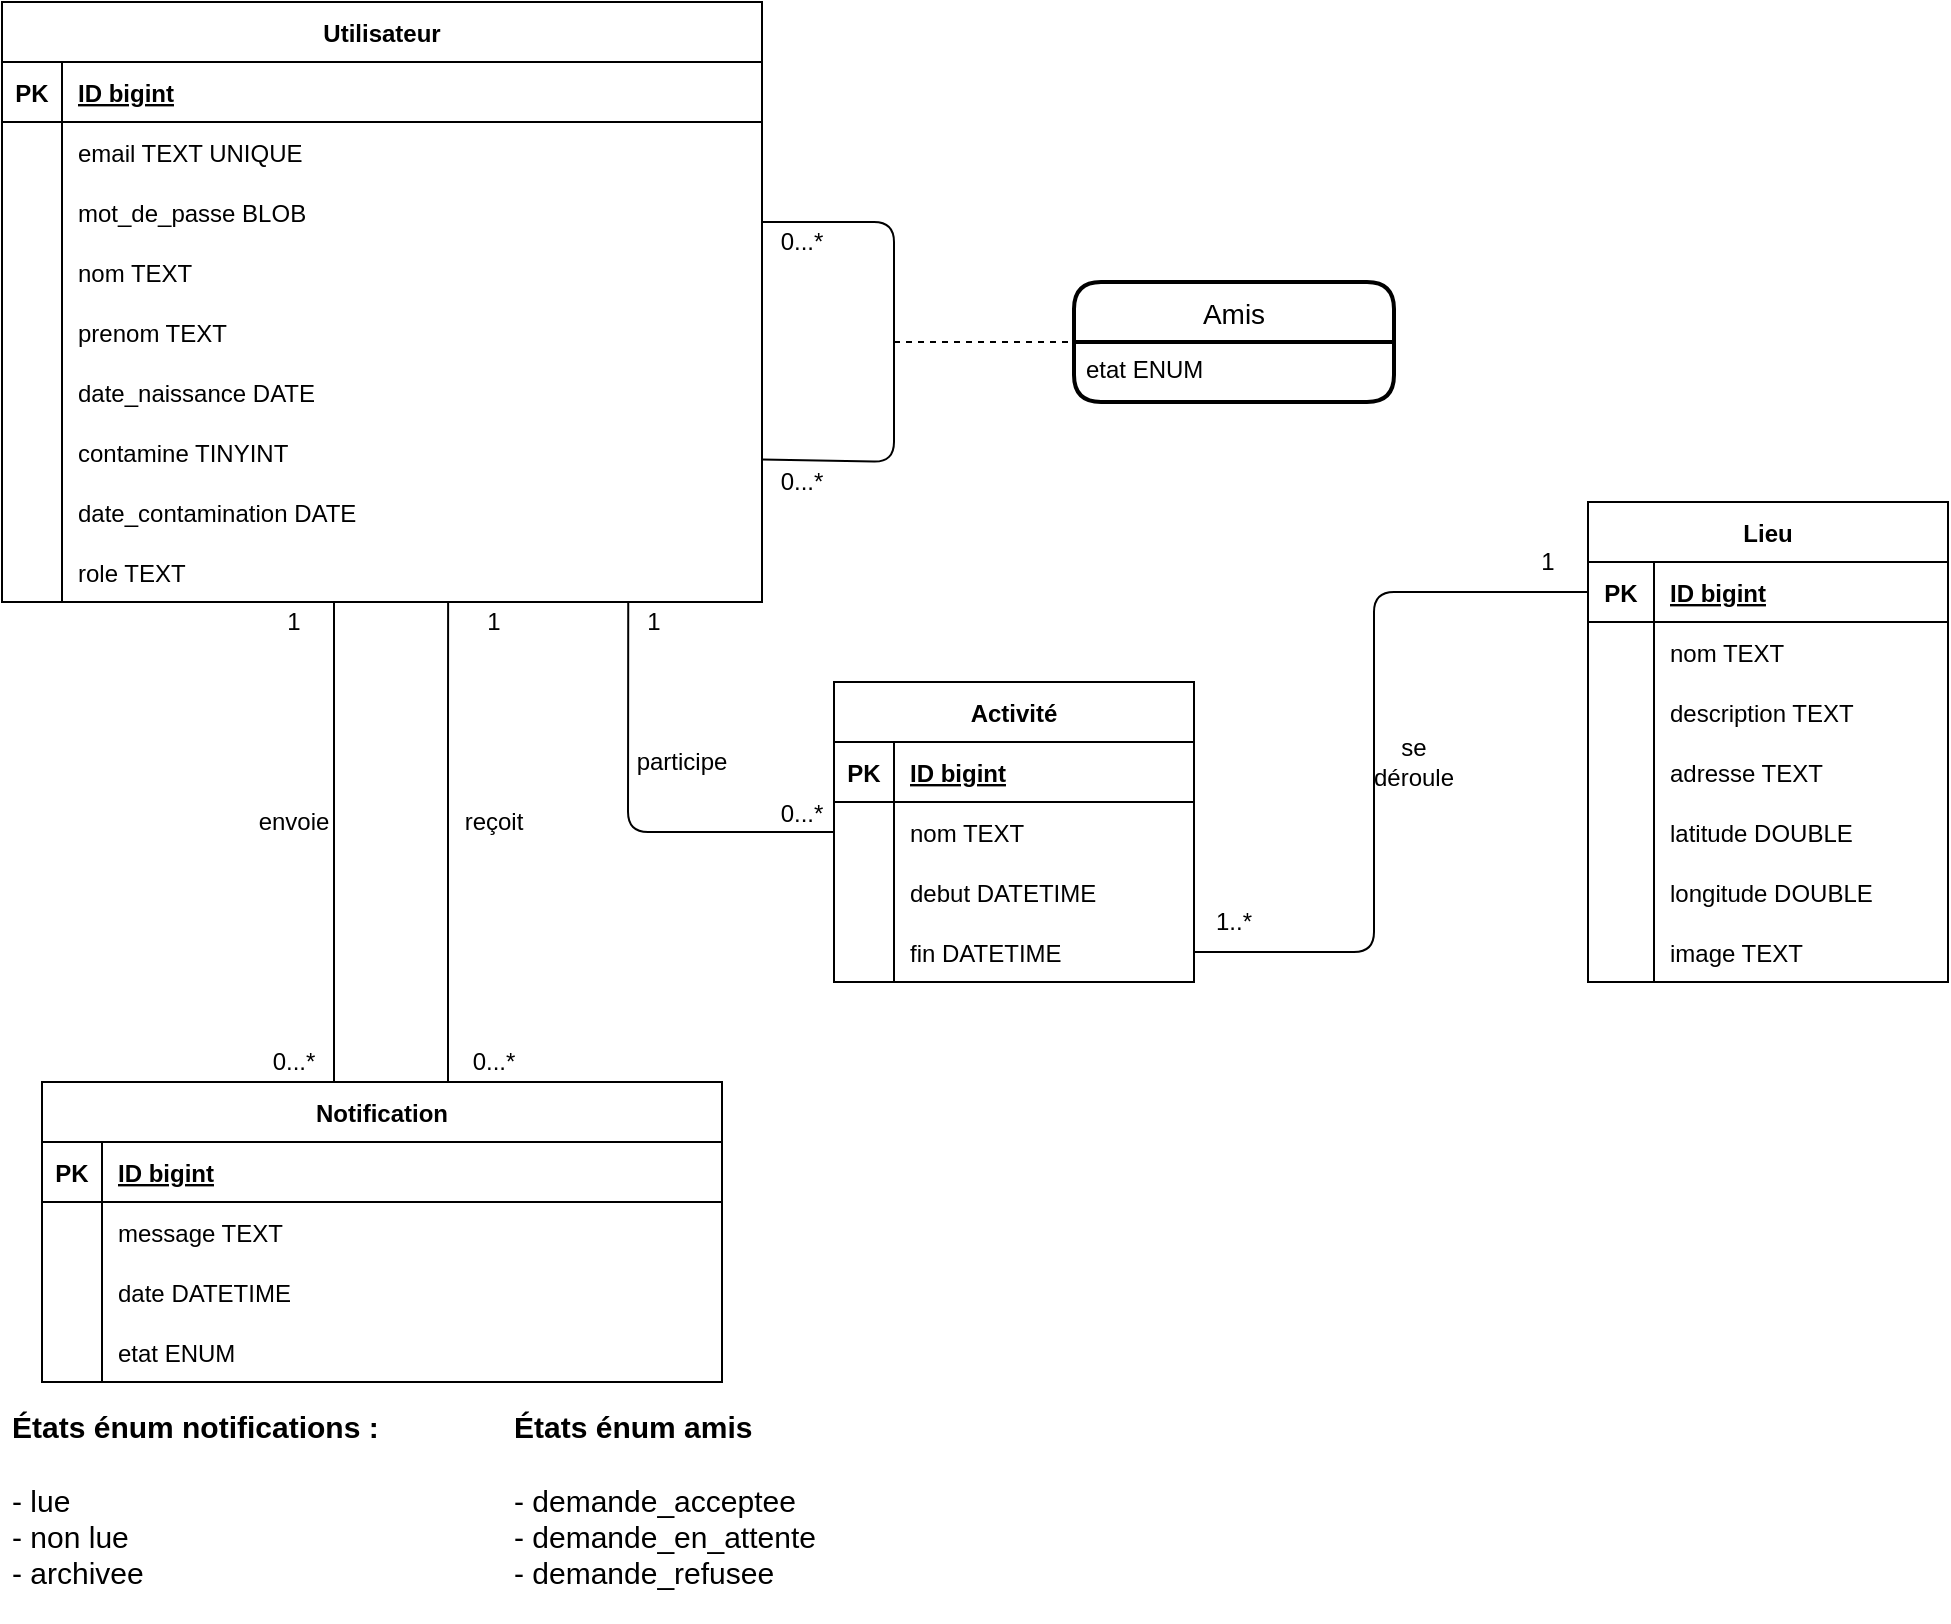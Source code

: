 <mxfile version="14.1.1" type="device"><diagram id="2vQiSn0TSU6IA7JlDXU2" name="Page-1"><mxGraphModel dx="1422" dy="724" grid="1" gridSize="10" guides="1" tooltips="1" connect="1" arrows="1" fold="1" page="1" pageScale="1" pageWidth="827" pageHeight="1169" math="0" shadow="0"><root><mxCell id="0"/><mxCell id="1" parent="0"/><mxCell id="K7b7SSTEasR5FuRvTRAQ-1" value="Utilisateur" style="shape=table;startSize=30;container=1;collapsible=1;childLayout=tableLayout;fixedRows=1;rowLines=0;fontStyle=1;align=center;resizeLast=1;" parent="1" vertex="1"><mxGeometry x="34" y="30" width="380" height="300" as="geometry"/></mxCell><mxCell id="K7b7SSTEasR5FuRvTRAQ-2" value="" style="shape=partialRectangle;collapsible=0;dropTarget=0;pointerEvents=0;fillColor=none;top=0;left=0;bottom=1;right=0;points=[[0,0.5],[1,0.5]];portConstraint=eastwest;" parent="K7b7SSTEasR5FuRvTRAQ-1" vertex="1"><mxGeometry y="30" width="380" height="30" as="geometry"/></mxCell><mxCell id="K7b7SSTEasR5FuRvTRAQ-3" value="PK" style="shape=partialRectangle;connectable=0;fillColor=none;top=0;left=0;bottom=0;right=0;fontStyle=1;overflow=hidden;" parent="K7b7SSTEasR5FuRvTRAQ-2" vertex="1"><mxGeometry width="30" height="30" as="geometry"/></mxCell><mxCell id="K7b7SSTEasR5FuRvTRAQ-4" value="ID bigint" style="shape=partialRectangle;connectable=0;fillColor=none;top=0;left=0;bottom=0;right=0;align=left;spacingLeft=6;fontStyle=5;overflow=hidden;" parent="K7b7SSTEasR5FuRvTRAQ-2" vertex="1"><mxGeometry x="30" width="350" height="30" as="geometry"/></mxCell><mxCell id="K7b7SSTEasR5FuRvTRAQ-5" value="" style="shape=partialRectangle;collapsible=0;dropTarget=0;pointerEvents=0;fillColor=none;top=0;left=0;bottom=0;right=0;points=[[0,0.5],[1,0.5]];portConstraint=eastwest;" parent="K7b7SSTEasR5FuRvTRAQ-1" vertex="1"><mxGeometry y="60" width="380" height="30" as="geometry"/></mxCell><mxCell id="K7b7SSTEasR5FuRvTRAQ-6" value="" style="shape=partialRectangle;connectable=0;fillColor=none;top=0;left=0;bottom=0;right=0;editable=1;overflow=hidden;" parent="K7b7SSTEasR5FuRvTRAQ-5" vertex="1"><mxGeometry width="30" height="30" as="geometry"/></mxCell><mxCell id="K7b7SSTEasR5FuRvTRAQ-7" value="email TEXT UNIQUE" style="shape=partialRectangle;connectable=0;fillColor=none;top=0;left=0;bottom=0;right=0;align=left;spacingLeft=6;overflow=hidden;" parent="K7b7SSTEasR5FuRvTRAQ-5" vertex="1"><mxGeometry x="30" width="350" height="30" as="geometry"/></mxCell><mxCell id="K7b7SSTEasR5FuRvTRAQ-8" value="" style="shape=partialRectangle;collapsible=0;dropTarget=0;pointerEvents=0;fillColor=none;top=0;left=0;bottom=0;right=0;points=[[0,0.5],[1,0.5]];portConstraint=eastwest;" parent="K7b7SSTEasR5FuRvTRAQ-1" vertex="1"><mxGeometry y="90" width="380" height="30" as="geometry"/></mxCell><mxCell id="K7b7SSTEasR5FuRvTRAQ-9" value="" style="shape=partialRectangle;connectable=0;fillColor=none;top=0;left=0;bottom=0;right=0;editable=1;overflow=hidden;" parent="K7b7SSTEasR5FuRvTRAQ-8" vertex="1"><mxGeometry width="30" height="30" as="geometry"/></mxCell><mxCell id="K7b7SSTEasR5FuRvTRAQ-10" value="mot_de_passe BLOB" style="shape=partialRectangle;connectable=0;fillColor=none;top=0;left=0;bottom=0;right=0;align=left;spacingLeft=6;overflow=hidden;" parent="K7b7SSTEasR5FuRvTRAQ-8" vertex="1"><mxGeometry x="30" width="350" height="30" as="geometry"/></mxCell><mxCell id="K7b7SSTEasR5FuRvTRAQ-11" value="" style="shape=partialRectangle;collapsible=0;dropTarget=0;pointerEvents=0;fillColor=none;top=0;left=0;bottom=0;right=0;points=[[0,0.5],[1,0.5]];portConstraint=eastwest;" parent="K7b7SSTEasR5FuRvTRAQ-1" vertex="1"><mxGeometry y="120" width="380" height="30" as="geometry"/></mxCell><mxCell id="K7b7SSTEasR5FuRvTRAQ-12" value="" style="shape=partialRectangle;connectable=0;fillColor=none;top=0;left=0;bottom=0;right=0;editable=1;overflow=hidden;" parent="K7b7SSTEasR5FuRvTRAQ-11" vertex="1"><mxGeometry width="30" height="30" as="geometry"/></mxCell><mxCell id="K7b7SSTEasR5FuRvTRAQ-13" value="nom TEXT" style="shape=partialRectangle;connectable=0;fillColor=none;top=0;left=0;bottom=0;right=0;align=left;spacingLeft=6;overflow=hidden;" parent="K7b7SSTEasR5FuRvTRAQ-11" vertex="1"><mxGeometry x="30" width="350" height="30" as="geometry"/></mxCell><mxCell id="K7b7SSTEasR5FuRvTRAQ-20" value="" style="shape=partialRectangle;collapsible=0;dropTarget=0;pointerEvents=0;fillColor=none;top=0;left=0;bottom=0;right=0;points=[[0,0.5],[1,0.5]];portConstraint=eastwest;" parent="K7b7SSTEasR5FuRvTRAQ-1" vertex="1"><mxGeometry y="150" width="380" height="30" as="geometry"/></mxCell><mxCell id="K7b7SSTEasR5FuRvTRAQ-21" value="" style="shape=partialRectangle;connectable=0;fillColor=none;top=0;left=0;bottom=0;right=0;editable=1;overflow=hidden;" parent="K7b7SSTEasR5FuRvTRAQ-20" vertex="1"><mxGeometry width="30" height="30" as="geometry"/></mxCell><mxCell id="K7b7SSTEasR5FuRvTRAQ-22" value="prenom TEXT" style="shape=partialRectangle;connectable=0;fillColor=none;top=0;left=0;bottom=0;right=0;align=left;spacingLeft=6;overflow=hidden;" parent="K7b7SSTEasR5FuRvTRAQ-20" vertex="1"><mxGeometry x="30" width="350" height="30" as="geometry"/></mxCell><mxCell id="K7b7SSTEasR5FuRvTRAQ-24" value="" style="shape=partialRectangle;collapsible=0;dropTarget=0;pointerEvents=0;fillColor=none;top=0;left=0;bottom=0;right=0;points=[[0,0.5],[1,0.5]];portConstraint=eastwest;" parent="K7b7SSTEasR5FuRvTRAQ-1" vertex="1"><mxGeometry y="180" width="380" height="30" as="geometry"/></mxCell><mxCell id="K7b7SSTEasR5FuRvTRAQ-25" value="" style="shape=partialRectangle;connectable=0;fillColor=none;top=0;left=0;bottom=0;right=0;editable=1;overflow=hidden;" parent="K7b7SSTEasR5FuRvTRAQ-24" vertex="1"><mxGeometry width="30" height="30" as="geometry"/></mxCell><mxCell id="K7b7SSTEasR5FuRvTRAQ-26" value="date_naissance DATE" style="shape=partialRectangle;connectable=0;fillColor=none;top=0;left=0;bottom=0;right=0;align=left;spacingLeft=6;overflow=hidden;" parent="K7b7SSTEasR5FuRvTRAQ-24" vertex="1"><mxGeometry x="30" width="350" height="30" as="geometry"/></mxCell><mxCell id="K7b7SSTEasR5FuRvTRAQ-28" value="" style="shape=partialRectangle;collapsible=0;dropTarget=0;pointerEvents=0;fillColor=none;top=0;left=0;bottom=0;right=0;points=[[0,0.5],[1,0.5]];portConstraint=eastwest;" parent="K7b7SSTEasR5FuRvTRAQ-1" vertex="1"><mxGeometry y="210" width="380" height="30" as="geometry"/></mxCell><mxCell id="K7b7SSTEasR5FuRvTRAQ-29" value="" style="shape=partialRectangle;connectable=0;fillColor=none;top=0;left=0;bottom=0;right=0;editable=1;overflow=hidden;" parent="K7b7SSTEasR5FuRvTRAQ-28" vertex="1"><mxGeometry width="30" height="30" as="geometry"/></mxCell><mxCell id="K7b7SSTEasR5FuRvTRAQ-30" value="contamine TINYINT" style="shape=partialRectangle;connectable=0;fillColor=none;top=0;left=0;bottom=0;right=0;align=left;spacingLeft=6;overflow=hidden;" parent="K7b7SSTEasR5FuRvTRAQ-28" vertex="1"><mxGeometry x="30" width="350" height="30" as="geometry"/></mxCell><mxCell id="K7b7SSTEasR5FuRvTRAQ-32" value="" style="shape=partialRectangle;collapsible=0;dropTarget=0;pointerEvents=0;fillColor=none;top=0;left=0;bottom=0;right=0;points=[[0,0.5],[1,0.5]];portConstraint=eastwest;" parent="K7b7SSTEasR5FuRvTRAQ-1" vertex="1"><mxGeometry y="240" width="380" height="30" as="geometry"/></mxCell><mxCell id="K7b7SSTEasR5FuRvTRAQ-33" value="" style="shape=partialRectangle;connectable=0;fillColor=none;top=0;left=0;bottom=0;right=0;editable=1;overflow=hidden;" parent="K7b7SSTEasR5FuRvTRAQ-32" vertex="1"><mxGeometry width="30" height="30" as="geometry"/></mxCell><mxCell id="K7b7SSTEasR5FuRvTRAQ-34" value="date_contamination DATE" style="shape=partialRectangle;connectable=0;fillColor=none;top=0;left=0;bottom=0;right=0;align=left;spacingLeft=6;overflow=hidden;" parent="K7b7SSTEasR5FuRvTRAQ-32" vertex="1"><mxGeometry x="30" width="350" height="30" as="geometry"/></mxCell><mxCell id="K7b7SSTEasR5FuRvTRAQ-40" value="" style="shape=partialRectangle;collapsible=0;dropTarget=0;pointerEvents=0;fillColor=none;top=0;left=0;bottom=0;right=0;points=[[0,0.5],[1,0.5]];portConstraint=eastwest;" parent="K7b7SSTEasR5FuRvTRAQ-1" vertex="1"><mxGeometry y="270" width="380" height="30" as="geometry"/></mxCell><mxCell id="K7b7SSTEasR5FuRvTRAQ-41" value="" style="shape=partialRectangle;connectable=0;fillColor=none;top=0;left=0;bottom=0;right=0;editable=1;overflow=hidden;" parent="K7b7SSTEasR5FuRvTRAQ-40" vertex="1"><mxGeometry width="30" height="30" as="geometry"/></mxCell><mxCell id="K7b7SSTEasR5FuRvTRAQ-42" value="role TEXT" style="shape=partialRectangle;connectable=0;fillColor=none;top=0;left=0;bottom=0;right=0;align=left;spacingLeft=6;overflow=hidden;" parent="K7b7SSTEasR5FuRvTRAQ-40" vertex="1"><mxGeometry x="30" width="350" height="30" as="geometry"/></mxCell><mxCell id="K7b7SSTEasR5FuRvTRAQ-83" value="" style="endArrow=none;html=1;entryX=1;entryY=0.667;entryDx=0;entryDy=0;entryPerimeter=0;endFill=0;" parent="K7b7SSTEasR5FuRvTRAQ-1" source="K7b7SSTEasR5FuRvTRAQ-28" target="K7b7SSTEasR5FuRvTRAQ-8" edge="1"><mxGeometry width="50" height="50" relative="1" as="geometry"><mxPoint x="426" y="270" as="sourcePoint"/><mxPoint x="506" y="220" as="targetPoint"/><Array as="points"><mxPoint x="446" y="230"/><mxPoint x="446" y="110"/></Array></mxGeometry></mxCell><mxCell id="K7b7SSTEasR5FuRvTRAQ-84" value="0...*" style="text;html=1;strokeColor=none;fillColor=none;align=center;verticalAlign=middle;whiteSpace=wrap;rounded=0;" parent="1" vertex="1"><mxGeometry x="414" y="260" width="40" height="20" as="geometry"/></mxCell><mxCell id="K7b7SSTEasR5FuRvTRAQ-85" value="0...*" style="text;html=1;strokeColor=none;fillColor=none;align=center;verticalAlign=middle;whiteSpace=wrap;rounded=0;" parent="1" vertex="1"><mxGeometry x="414" y="140" width="40" height="20" as="geometry"/></mxCell><mxCell id="K7b7SSTEasR5FuRvTRAQ-86" value="" style="endArrow=none;dashed=1;html=1;" parent="1" edge="1"><mxGeometry width="50" height="50" relative="1" as="geometry"><mxPoint x="480" y="200" as="sourcePoint"/><mxPoint x="570" y="200" as="targetPoint"/></mxGeometry></mxCell><mxCell id="K7b7SSTEasR5FuRvTRAQ-87" value="Amis" style="swimlane;childLayout=stackLayout;horizontal=1;startSize=30;horizontalStack=0;rounded=1;fontSize=14;fontStyle=0;strokeWidth=2;resizeParent=0;resizeLast=1;shadow=0;dashed=0;align=center;" parent="1" vertex="1"><mxGeometry x="570" y="170" width="160" height="60" as="geometry"/></mxCell><mxCell id="K7b7SSTEasR5FuRvTRAQ-88" value="etat ENUM" style="align=left;strokeColor=none;fillColor=none;spacingLeft=4;fontSize=12;verticalAlign=top;resizable=0;rotatable=0;part=1;" parent="K7b7SSTEasR5FuRvTRAQ-87" vertex="1"><mxGeometry y="30" width="160" height="30" as="geometry"/></mxCell><mxCell id="K7b7SSTEasR5FuRvTRAQ-90" value="Notification" style="shape=table;startSize=30;container=1;collapsible=1;childLayout=tableLayout;fixedRows=1;rowLines=0;fontStyle=1;align=center;resizeLast=1;" parent="1" vertex="1"><mxGeometry x="54" y="570" width="340" height="150" as="geometry"/></mxCell><mxCell id="K7b7SSTEasR5FuRvTRAQ-91" value="" style="shape=partialRectangle;collapsible=0;dropTarget=0;pointerEvents=0;fillColor=none;top=0;left=0;bottom=1;right=0;points=[[0,0.5],[1,0.5]];portConstraint=eastwest;" parent="K7b7SSTEasR5FuRvTRAQ-90" vertex="1"><mxGeometry y="30" width="340" height="30" as="geometry"/></mxCell><mxCell id="K7b7SSTEasR5FuRvTRAQ-92" value="PK" style="shape=partialRectangle;connectable=0;fillColor=none;top=0;left=0;bottom=0;right=0;fontStyle=1;overflow=hidden;" parent="K7b7SSTEasR5FuRvTRAQ-91" vertex="1"><mxGeometry width="30" height="30" as="geometry"/></mxCell><mxCell id="K7b7SSTEasR5FuRvTRAQ-93" value="ID bigint" style="shape=partialRectangle;connectable=0;fillColor=none;top=0;left=0;bottom=0;right=0;align=left;spacingLeft=6;fontStyle=5;overflow=hidden;" parent="K7b7SSTEasR5FuRvTRAQ-91" vertex="1"><mxGeometry x="30" width="310" height="30" as="geometry"/></mxCell><mxCell id="K7b7SSTEasR5FuRvTRAQ-94" value="" style="shape=partialRectangle;collapsible=0;dropTarget=0;pointerEvents=0;fillColor=none;top=0;left=0;bottom=0;right=0;points=[[0,0.5],[1,0.5]];portConstraint=eastwest;" parent="K7b7SSTEasR5FuRvTRAQ-90" vertex="1"><mxGeometry y="60" width="340" height="30" as="geometry"/></mxCell><mxCell id="K7b7SSTEasR5FuRvTRAQ-95" value="" style="shape=partialRectangle;connectable=0;fillColor=none;top=0;left=0;bottom=0;right=0;editable=1;overflow=hidden;" parent="K7b7SSTEasR5FuRvTRAQ-94" vertex="1"><mxGeometry width="30" height="30" as="geometry"/></mxCell><mxCell id="K7b7SSTEasR5FuRvTRAQ-96" value="message TEXT" style="shape=partialRectangle;connectable=0;fillColor=none;top=0;left=0;bottom=0;right=0;align=left;spacingLeft=6;overflow=hidden;" parent="K7b7SSTEasR5FuRvTRAQ-94" vertex="1"><mxGeometry x="30" width="310" height="30" as="geometry"/></mxCell><mxCell id="K7b7SSTEasR5FuRvTRAQ-97" value="" style="shape=partialRectangle;collapsible=0;dropTarget=0;pointerEvents=0;fillColor=none;top=0;left=0;bottom=0;right=0;points=[[0,0.5],[1,0.5]];portConstraint=eastwest;" parent="K7b7SSTEasR5FuRvTRAQ-90" vertex="1"><mxGeometry y="90" width="340" height="30" as="geometry"/></mxCell><mxCell id="K7b7SSTEasR5FuRvTRAQ-98" value="" style="shape=partialRectangle;connectable=0;fillColor=none;top=0;left=0;bottom=0;right=0;editable=1;overflow=hidden;" parent="K7b7SSTEasR5FuRvTRAQ-97" vertex="1"><mxGeometry width="30" height="30" as="geometry"/></mxCell><mxCell id="K7b7SSTEasR5FuRvTRAQ-99" value="date DATETIME" style="shape=partialRectangle;connectable=0;fillColor=none;top=0;left=0;bottom=0;right=0;align=left;spacingLeft=6;overflow=hidden;" parent="K7b7SSTEasR5FuRvTRAQ-97" vertex="1"><mxGeometry x="30" width="310" height="30" as="geometry"/></mxCell><mxCell id="K7b7SSTEasR5FuRvTRAQ-112" value="" style="shape=partialRectangle;collapsible=0;dropTarget=0;pointerEvents=0;fillColor=none;top=0;left=0;bottom=0;right=0;points=[[0,0.5],[1,0.5]];portConstraint=eastwest;" parent="K7b7SSTEasR5FuRvTRAQ-90" vertex="1"><mxGeometry y="120" width="340" height="30" as="geometry"/></mxCell><mxCell id="K7b7SSTEasR5FuRvTRAQ-113" value="" style="shape=partialRectangle;connectable=0;fillColor=none;top=0;left=0;bottom=0;right=0;editable=1;overflow=hidden;" parent="K7b7SSTEasR5FuRvTRAQ-112" vertex="1"><mxGeometry width="30" height="30" as="geometry"/></mxCell><mxCell id="K7b7SSTEasR5FuRvTRAQ-114" value="etat ENUM" style="shape=partialRectangle;connectable=0;fillColor=none;top=0;left=0;bottom=0;right=0;align=left;spacingLeft=6;overflow=hidden;" parent="K7b7SSTEasR5FuRvTRAQ-112" vertex="1"><mxGeometry x="30" width="310" height="30" as="geometry"/></mxCell><mxCell id="K7b7SSTEasR5FuRvTRAQ-119" value="" style="endArrow=none;html=1;endFill=0;entryX=0.587;entryY=1;entryDx=0;entryDy=0;entryPerimeter=0;" parent="1" target="K7b7SSTEasR5FuRvTRAQ-40" edge="1"><mxGeometry width="50" height="50" relative="1" as="geometry"><mxPoint x="257" y="515" as="sourcePoint"/><mxPoint x="257" y="335" as="targetPoint"/><Array as="points"><mxPoint x="257" y="575"/><mxPoint x="257" y="515"/><mxPoint x="257" y="395"/></Array></mxGeometry></mxCell><mxCell id="K7b7SSTEasR5FuRvTRAQ-120" value="" style="endArrow=none;html=1;endFill=0;" parent="1" edge="1"><mxGeometry width="50" height="50" relative="1" as="geometry"><mxPoint x="200" y="570" as="sourcePoint"/><mxPoint x="200" y="330" as="targetPoint"/><Array as="points"><mxPoint x="200" y="570"/><mxPoint x="200" y="390"/></Array></mxGeometry></mxCell><mxCell id="K7b7SSTEasR5FuRvTRAQ-121" value="reçoit" style="text;html=1;strokeColor=none;fillColor=none;align=center;verticalAlign=middle;whiteSpace=wrap;rounded=0;" parent="1" vertex="1"><mxGeometry x="260" y="430" width="40" height="20" as="geometry"/></mxCell><mxCell id="K7b7SSTEasR5FuRvTRAQ-122" value="envoie" style="text;html=1;strokeColor=none;fillColor=none;align=center;verticalAlign=middle;whiteSpace=wrap;rounded=0;" parent="1" vertex="1"><mxGeometry x="160" y="430" width="40" height="20" as="geometry"/></mxCell><mxCell id="K7b7SSTEasR5FuRvTRAQ-124" value="1" style="text;html=1;strokeColor=none;fillColor=none;align=center;verticalAlign=middle;whiteSpace=wrap;rounded=0;" parent="1" vertex="1"><mxGeometry x="160" y="330" width="40" height="20" as="geometry"/></mxCell><mxCell id="K7b7SSTEasR5FuRvTRAQ-125" value="0...*" style="text;html=1;strokeColor=none;fillColor=none;align=center;verticalAlign=middle;whiteSpace=wrap;rounded=0;" parent="1" vertex="1"><mxGeometry x="260" y="550" width="40" height="20" as="geometry"/></mxCell><mxCell id="K7b7SSTEasR5FuRvTRAQ-126" value="1" style="text;html=1;strokeColor=none;fillColor=none;align=center;verticalAlign=middle;whiteSpace=wrap;rounded=0;" parent="1" vertex="1"><mxGeometry x="260" y="330" width="40" height="20" as="geometry"/></mxCell><mxCell id="K7b7SSTEasR5FuRvTRAQ-127" value="0...*" style="text;html=1;strokeColor=none;fillColor=none;align=center;verticalAlign=middle;whiteSpace=wrap;rounded=0;" parent="1" vertex="1"><mxGeometry x="160" y="550" width="40" height="20" as="geometry"/></mxCell><mxCell id="K7b7SSTEasR5FuRvTRAQ-128" value="&lt;h1&gt;&lt;font style=&quot;font-size: 15px&quot;&gt;États énum notifications :&lt;/font&gt;&lt;/h1&gt;&lt;div&gt;&lt;span style=&quot;font-size: 15px&quot;&gt;- lue&lt;/span&gt;&lt;/div&gt;&lt;div&gt;&lt;span style=&quot;font-size: 15px&quot;&gt;- non lue&lt;/span&gt;&lt;/div&gt;&lt;div&gt;&lt;span style=&quot;font-size: 15px&quot;&gt;- archivee&lt;/span&gt;&lt;/div&gt;" style="text;html=1;strokeColor=none;fillColor=none;spacing=5;spacingTop=-20;whiteSpace=wrap;overflow=hidden;rounded=0;" parent="1" vertex="1"><mxGeometry x="34" y="720" width="251" height="120" as="geometry"/></mxCell><mxCell id="K7b7SSTEasR5FuRvTRAQ-129" value="&lt;h1&gt;&lt;font style=&quot;font-size: 15px&quot;&gt;États énum amis&lt;/font&gt;&lt;/h1&gt;&lt;div&gt;&lt;span style=&quot;font-size: 15px&quot;&gt;- demande_acceptee&lt;/span&gt;&lt;/div&gt;&lt;div&gt;&lt;span style=&quot;font-size: 15px&quot;&gt;- demande_en_attente&lt;/span&gt;&lt;/div&gt;&lt;div&gt;&lt;span style=&quot;font-size: 15px&quot;&gt;- demande_refusee&lt;/span&gt;&lt;/div&gt;" style="text;html=1;strokeColor=none;fillColor=none;spacing=5;spacingTop=-20;whiteSpace=wrap;overflow=hidden;rounded=0;" parent="1" vertex="1"><mxGeometry x="285" y="720" width="251" height="120" as="geometry"/></mxCell><mxCell id="K7b7SSTEasR5FuRvTRAQ-130" value="Lieu" style="shape=table;startSize=30;container=1;collapsible=1;childLayout=tableLayout;fixedRows=1;rowLines=0;fontStyle=1;align=center;resizeLast=1;" parent="1" vertex="1"><mxGeometry x="827" y="280" width="180" height="240" as="geometry"/></mxCell><mxCell id="K7b7SSTEasR5FuRvTRAQ-131" value="" style="shape=partialRectangle;collapsible=0;dropTarget=0;pointerEvents=0;fillColor=none;top=0;left=0;bottom=1;right=0;points=[[0,0.5],[1,0.5]];portConstraint=eastwest;" parent="K7b7SSTEasR5FuRvTRAQ-130" vertex="1"><mxGeometry y="30" width="180" height="30" as="geometry"/></mxCell><mxCell id="K7b7SSTEasR5FuRvTRAQ-132" value="PK" style="shape=partialRectangle;connectable=0;fillColor=none;top=0;left=0;bottom=0;right=0;fontStyle=1;overflow=hidden;" parent="K7b7SSTEasR5FuRvTRAQ-131" vertex="1"><mxGeometry width="33" height="30" as="geometry"/></mxCell><mxCell id="K7b7SSTEasR5FuRvTRAQ-133" value="ID bigint" style="shape=partialRectangle;connectable=0;fillColor=none;top=0;left=0;bottom=0;right=0;align=left;spacingLeft=6;fontStyle=5;overflow=hidden;" parent="K7b7SSTEasR5FuRvTRAQ-131" vertex="1"><mxGeometry x="33" width="147" height="30" as="geometry"/></mxCell><mxCell id="K7b7SSTEasR5FuRvTRAQ-134" value="" style="shape=partialRectangle;collapsible=0;dropTarget=0;pointerEvents=0;fillColor=none;top=0;left=0;bottom=0;right=0;points=[[0,0.5],[1,0.5]];portConstraint=eastwest;" parent="K7b7SSTEasR5FuRvTRAQ-130" vertex="1"><mxGeometry y="60" width="180" height="30" as="geometry"/></mxCell><mxCell id="K7b7SSTEasR5FuRvTRAQ-135" value="" style="shape=partialRectangle;connectable=0;fillColor=none;top=0;left=0;bottom=0;right=0;editable=1;overflow=hidden;" parent="K7b7SSTEasR5FuRvTRAQ-134" vertex="1"><mxGeometry width="33" height="30" as="geometry"/></mxCell><mxCell id="K7b7SSTEasR5FuRvTRAQ-136" value="nom TEXT" style="shape=partialRectangle;connectable=0;fillColor=none;top=0;left=0;bottom=0;right=0;align=left;spacingLeft=6;overflow=hidden;" parent="K7b7SSTEasR5FuRvTRAQ-134" vertex="1"><mxGeometry x="33" width="147" height="30" as="geometry"/></mxCell><mxCell id="K7b7SSTEasR5FuRvTRAQ-137" value="" style="shape=partialRectangle;collapsible=0;dropTarget=0;pointerEvents=0;fillColor=none;top=0;left=0;bottom=0;right=0;points=[[0,0.5],[1,0.5]];portConstraint=eastwest;" parent="K7b7SSTEasR5FuRvTRAQ-130" vertex="1"><mxGeometry y="90" width="180" height="30" as="geometry"/></mxCell><mxCell id="K7b7SSTEasR5FuRvTRAQ-138" value="" style="shape=partialRectangle;connectable=0;fillColor=none;top=0;left=0;bottom=0;right=0;editable=1;overflow=hidden;" parent="K7b7SSTEasR5FuRvTRAQ-137" vertex="1"><mxGeometry width="33" height="30" as="geometry"/></mxCell><mxCell id="K7b7SSTEasR5FuRvTRAQ-139" value="description TEXT" style="shape=partialRectangle;connectable=0;fillColor=none;top=0;left=0;bottom=0;right=0;align=left;spacingLeft=6;overflow=hidden;" parent="K7b7SSTEasR5FuRvTRAQ-137" vertex="1"><mxGeometry x="33" width="147" height="30" as="geometry"/></mxCell><mxCell id="K7b7SSTEasR5FuRvTRAQ-164" value="" style="shape=partialRectangle;collapsible=0;dropTarget=0;pointerEvents=0;fillColor=none;top=0;left=0;bottom=0;right=0;points=[[0,0.5],[1,0.5]];portConstraint=eastwest;" parent="K7b7SSTEasR5FuRvTRAQ-130" vertex="1"><mxGeometry y="120" width="180" height="30" as="geometry"/></mxCell><mxCell id="K7b7SSTEasR5FuRvTRAQ-165" value="" style="shape=partialRectangle;connectable=0;fillColor=none;top=0;left=0;bottom=0;right=0;editable=1;overflow=hidden;" parent="K7b7SSTEasR5FuRvTRAQ-164" vertex="1"><mxGeometry width="33" height="30" as="geometry"/></mxCell><mxCell id="K7b7SSTEasR5FuRvTRAQ-166" value="adresse TEXT" style="shape=partialRectangle;connectable=0;fillColor=none;top=0;left=0;bottom=0;right=0;align=left;spacingLeft=6;overflow=hidden;" parent="K7b7SSTEasR5FuRvTRAQ-164" vertex="1"><mxGeometry x="33" width="147" height="30" as="geometry"/></mxCell><mxCell id="K7b7SSTEasR5FuRvTRAQ-153" value="" style="shape=partialRectangle;collapsible=0;dropTarget=0;pointerEvents=0;fillColor=none;top=0;left=0;bottom=0;right=0;points=[[0,0.5],[1,0.5]];portConstraint=eastwest;" parent="K7b7SSTEasR5FuRvTRAQ-130" vertex="1"><mxGeometry y="150" width="180" height="30" as="geometry"/></mxCell><mxCell id="K7b7SSTEasR5FuRvTRAQ-154" value="" style="shape=partialRectangle;connectable=0;fillColor=none;top=0;left=0;bottom=0;right=0;editable=1;overflow=hidden;" parent="K7b7SSTEasR5FuRvTRAQ-153" vertex="1"><mxGeometry width="33" height="30" as="geometry"/></mxCell><mxCell id="K7b7SSTEasR5FuRvTRAQ-155" value="latitude DOUBLE" style="shape=partialRectangle;connectable=0;fillColor=none;top=0;left=0;bottom=0;right=0;align=left;spacingLeft=6;overflow=hidden;" parent="K7b7SSTEasR5FuRvTRAQ-153" vertex="1"><mxGeometry x="33" width="147" height="30" as="geometry"/></mxCell><mxCell id="K7b7SSTEasR5FuRvTRAQ-157" value="" style="shape=partialRectangle;collapsible=0;dropTarget=0;pointerEvents=0;fillColor=none;top=0;left=0;bottom=0;right=0;points=[[0,0.5],[1,0.5]];portConstraint=eastwest;" parent="K7b7SSTEasR5FuRvTRAQ-130" vertex="1"><mxGeometry y="180" width="180" height="30" as="geometry"/></mxCell><mxCell id="K7b7SSTEasR5FuRvTRAQ-158" value="" style="shape=partialRectangle;connectable=0;fillColor=none;top=0;left=0;bottom=0;right=0;editable=1;overflow=hidden;" parent="K7b7SSTEasR5FuRvTRAQ-157" vertex="1"><mxGeometry width="33" height="30" as="geometry"/></mxCell><mxCell id="K7b7SSTEasR5FuRvTRAQ-159" value="longitude DOUBLE" style="shape=partialRectangle;connectable=0;fillColor=none;top=0;left=0;bottom=0;right=0;align=left;spacingLeft=6;overflow=hidden;" parent="K7b7SSTEasR5FuRvTRAQ-157" vertex="1"><mxGeometry x="33" width="147" height="30" as="geometry"/></mxCell><mxCell id="K7b7SSTEasR5FuRvTRAQ-140" value="" style="shape=partialRectangle;collapsible=0;dropTarget=0;pointerEvents=0;fillColor=none;top=0;left=0;bottom=0;right=0;points=[[0,0.5],[1,0.5]];portConstraint=eastwest;" parent="K7b7SSTEasR5FuRvTRAQ-130" vertex="1"><mxGeometry y="210" width="180" height="30" as="geometry"/></mxCell><mxCell id="K7b7SSTEasR5FuRvTRAQ-141" value="" style="shape=partialRectangle;connectable=0;fillColor=none;top=0;left=0;bottom=0;right=0;editable=1;overflow=hidden;" parent="K7b7SSTEasR5FuRvTRAQ-140" vertex="1"><mxGeometry width="33" height="30" as="geometry"/></mxCell><mxCell id="K7b7SSTEasR5FuRvTRAQ-142" value="image TEXT" style="shape=partialRectangle;connectable=0;fillColor=none;top=0;left=0;bottom=0;right=0;align=left;spacingLeft=6;overflow=hidden;" parent="K7b7SSTEasR5FuRvTRAQ-140" vertex="1"><mxGeometry x="33" width="147" height="30" as="geometry"/></mxCell><mxCell id="K7b7SSTEasR5FuRvTRAQ-163" value="1" style="text;html=1;strokeColor=none;fillColor=none;align=center;verticalAlign=middle;whiteSpace=wrap;rounded=0;" parent="1" vertex="1"><mxGeometry x="787" y="300" width="40" height="20" as="geometry"/></mxCell><mxCell id="K7b7SSTEasR5FuRvTRAQ-171" value="Activité" style="shape=table;startSize=30;container=1;collapsible=1;childLayout=tableLayout;fixedRows=1;rowLines=0;fontStyle=1;align=center;resizeLast=1;" parent="1" vertex="1"><mxGeometry x="450" y="370" width="180" height="150" as="geometry"/></mxCell><mxCell id="K7b7SSTEasR5FuRvTRAQ-172" value="" style="shape=partialRectangle;collapsible=0;dropTarget=0;pointerEvents=0;fillColor=none;top=0;left=0;bottom=1;right=0;points=[[0,0.5],[1,0.5]];portConstraint=eastwest;" parent="K7b7SSTEasR5FuRvTRAQ-171" vertex="1"><mxGeometry y="30" width="180" height="30" as="geometry"/></mxCell><mxCell id="K7b7SSTEasR5FuRvTRAQ-173" value="PK" style="shape=partialRectangle;connectable=0;fillColor=none;top=0;left=0;bottom=0;right=0;fontStyle=1;overflow=hidden;" parent="K7b7SSTEasR5FuRvTRAQ-172" vertex="1"><mxGeometry width="30" height="30" as="geometry"/></mxCell><mxCell id="K7b7SSTEasR5FuRvTRAQ-174" value="ID bigint" style="shape=partialRectangle;connectable=0;fillColor=none;top=0;left=0;bottom=0;right=0;align=left;spacingLeft=6;fontStyle=5;overflow=hidden;" parent="K7b7SSTEasR5FuRvTRAQ-172" vertex="1"><mxGeometry x="30" width="150" height="30" as="geometry"/></mxCell><mxCell id="2PS8fEaOYkTx2WPNspcQ-2" value="" style="shape=partialRectangle;collapsible=0;dropTarget=0;pointerEvents=0;fillColor=none;top=0;left=0;bottom=0;right=0;points=[[0,0.5],[1,0.5]];portConstraint=eastwest;" vertex="1" parent="K7b7SSTEasR5FuRvTRAQ-171"><mxGeometry y="60" width="180" height="30" as="geometry"/></mxCell><mxCell id="2PS8fEaOYkTx2WPNspcQ-3" value="" style="shape=partialRectangle;connectable=0;fillColor=none;top=0;left=0;bottom=0;right=0;editable=1;overflow=hidden;" vertex="1" parent="2PS8fEaOYkTx2WPNspcQ-2"><mxGeometry width="30" height="30" as="geometry"/></mxCell><mxCell id="2PS8fEaOYkTx2WPNspcQ-4" value="nom TEXT" style="shape=partialRectangle;connectable=0;fillColor=none;top=0;left=0;bottom=0;right=0;align=left;spacingLeft=6;overflow=hidden;" vertex="1" parent="2PS8fEaOYkTx2WPNspcQ-2"><mxGeometry x="30" width="150" height="30" as="geometry"/></mxCell><mxCell id="K7b7SSTEasR5FuRvTRAQ-175" value="" style="shape=partialRectangle;collapsible=0;dropTarget=0;pointerEvents=0;fillColor=none;top=0;left=0;bottom=0;right=0;points=[[0,0.5],[1,0.5]];portConstraint=eastwest;" parent="K7b7SSTEasR5FuRvTRAQ-171" vertex="1"><mxGeometry y="90" width="180" height="30" as="geometry"/></mxCell><mxCell id="K7b7SSTEasR5FuRvTRAQ-176" value="" style="shape=partialRectangle;connectable=0;fillColor=none;top=0;left=0;bottom=0;right=0;editable=1;overflow=hidden;" parent="K7b7SSTEasR5FuRvTRAQ-175" vertex="1"><mxGeometry width="30" height="30" as="geometry"/></mxCell><mxCell id="K7b7SSTEasR5FuRvTRAQ-177" value="debut DATETIME" style="shape=partialRectangle;connectable=0;fillColor=none;top=0;left=0;bottom=0;right=0;align=left;spacingLeft=6;overflow=hidden;" parent="K7b7SSTEasR5FuRvTRAQ-175" vertex="1"><mxGeometry x="30" width="150" height="30" as="geometry"/></mxCell><mxCell id="K7b7SSTEasR5FuRvTRAQ-178" value="" style="shape=partialRectangle;collapsible=0;dropTarget=0;pointerEvents=0;fillColor=none;top=0;left=0;bottom=0;right=0;points=[[0,0.5],[1,0.5]];portConstraint=eastwest;" parent="K7b7SSTEasR5FuRvTRAQ-171" vertex="1"><mxGeometry y="120" width="180" height="30" as="geometry"/></mxCell><mxCell id="K7b7SSTEasR5FuRvTRAQ-179" value="" style="shape=partialRectangle;connectable=0;fillColor=none;top=0;left=0;bottom=0;right=0;editable=1;overflow=hidden;" parent="K7b7SSTEasR5FuRvTRAQ-178" vertex="1"><mxGeometry width="30" height="30" as="geometry"/></mxCell><mxCell id="K7b7SSTEasR5FuRvTRAQ-180" value="fin DATETIME" style="shape=partialRectangle;connectable=0;fillColor=none;top=0;left=0;bottom=0;right=0;align=left;spacingLeft=6;overflow=hidden;" parent="K7b7SSTEasR5FuRvTRAQ-178" vertex="1"><mxGeometry x="30" width="150" height="30" as="geometry"/></mxCell><mxCell id="K7b7SSTEasR5FuRvTRAQ-194" value="" style="endArrow=none;html=1;entryX=0;entryY=0.5;entryDx=0;entryDy=0;exitX=1;exitY=0.5;exitDx=0;exitDy=0;" parent="1" source="K7b7SSTEasR5FuRvTRAQ-178" target="K7b7SSTEasR5FuRvTRAQ-131" edge="1"><mxGeometry width="50" height="50" relative="1" as="geometry"><mxPoint x="480" y="400" as="sourcePoint"/><mxPoint x="530" y="350" as="targetPoint"/><Array as="points"><mxPoint x="720" y="505"/><mxPoint x="720" y="325"/></Array></mxGeometry></mxCell><mxCell id="K7b7SSTEasR5FuRvTRAQ-195" value="1..*" style="text;html=1;strokeColor=none;fillColor=none;align=center;verticalAlign=middle;whiteSpace=wrap;rounded=0;" parent="1" vertex="1"><mxGeometry x="630" y="480" width="40" height="20" as="geometry"/></mxCell><mxCell id="K7b7SSTEasR5FuRvTRAQ-196" value="se déroule" style="text;html=1;strokeColor=none;fillColor=none;align=center;verticalAlign=middle;whiteSpace=wrap;rounded=0;" parent="1" vertex="1"><mxGeometry x="720" y="400" width="40" height="20" as="geometry"/></mxCell><mxCell id="K7b7SSTEasR5FuRvTRAQ-197" value="" style="endArrow=none;html=1;entryX=0.824;entryY=1;entryDx=0;entryDy=0;entryPerimeter=0;exitX=0;exitY=0.5;exitDx=0;exitDy=0;" parent="1" source="2PS8fEaOYkTx2WPNspcQ-2" target="K7b7SSTEasR5FuRvTRAQ-40" edge="1"><mxGeometry width="50" height="50" relative="1" as="geometry"><mxPoint x="350" y="440" as="sourcePoint"/><mxPoint x="400" y="390" as="targetPoint"/><Array as="points"><mxPoint x="347" y="445"/></Array></mxGeometry></mxCell><mxCell id="K7b7SSTEasR5FuRvTRAQ-198" value="1" style="text;html=1;strokeColor=none;fillColor=none;align=center;verticalAlign=middle;whiteSpace=wrap;rounded=0;" parent="1" vertex="1"><mxGeometry x="340" y="330" width="40" height="20" as="geometry"/></mxCell><mxCell id="K7b7SSTEasR5FuRvTRAQ-199" value="participe" style="text;html=1;strokeColor=none;fillColor=none;align=center;verticalAlign=middle;whiteSpace=wrap;rounded=0;" parent="1" vertex="1"><mxGeometry x="354" y="400" width="40" height="20" as="geometry"/></mxCell><mxCell id="K7b7SSTEasR5FuRvTRAQ-200" value="0...*" style="text;html=1;strokeColor=none;fillColor=none;align=center;verticalAlign=middle;whiteSpace=wrap;rounded=0;" parent="1" vertex="1"><mxGeometry x="414" y="426" width="40" height="20" as="geometry"/></mxCell></root></mxGraphModel></diagram></mxfile>